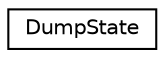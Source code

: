 digraph "Graphical Class Hierarchy"
{
 // LATEX_PDF_SIZE
  edge [fontname="Helvetica",fontsize="10",labelfontname="Helvetica",labelfontsize="10"];
  node [fontname="Helvetica",fontsize="10",shape=record];
  rankdir="LR";
  Node0 [label="DumpState",height=0.2,width=0.4,color="black", fillcolor="white", style="filled",URL="$struct_dump_state.html",tooltip=" "];
}
